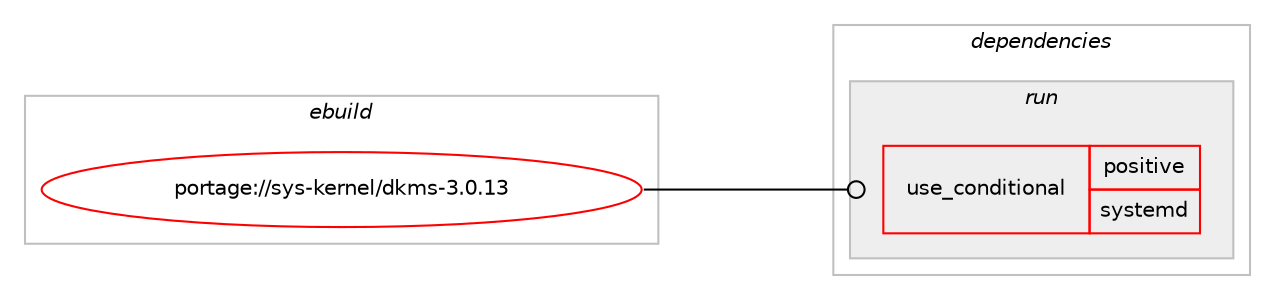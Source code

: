 digraph prolog {

# *************
# Graph options
# *************

newrank=true;
concentrate=true;
compound=true;
graph [rankdir=LR,fontname=Helvetica,fontsize=10,ranksep=1.5];#, ranksep=2.5, nodesep=0.2];
edge  [arrowhead=vee];
node  [fontname=Helvetica,fontsize=10];

# **********
# The ebuild
# **********

subgraph cluster_leftcol {
color=gray;
rank=same;
label=<<i>ebuild</i>>;
id [label="portage://sys-kernel/dkms-3.0.13", color=red, width=4, href="../sys-kernel/dkms-3.0.13.svg"];
}

# ****************
# The dependencies
# ****************

subgraph cluster_midcol {
color=gray;
label=<<i>dependencies</i>>;
subgraph cluster_compile {
fillcolor="#eeeeee";
style=filled;
label=<<i>compile</i>>;
}
subgraph cluster_compileandrun {
fillcolor="#eeeeee";
style=filled;
label=<<i>compile and run</i>>;
}
subgraph cluster_run {
fillcolor="#eeeeee";
style=filled;
label=<<i>run</i>>;
subgraph cond113946 {
dependency219659 [label=<<TABLE BORDER="0" CELLBORDER="1" CELLSPACING="0" CELLPADDING="4"><TR><TD ROWSPAN="3" CELLPADDING="10">use_conditional</TD></TR><TR><TD>positive</TD></TR><TR><TD>systemd</TD></TR></TABLE>>, shape=none, color=red];
# *** BEGIN UNKNOWN DEPENDENCY TYPE (TODO) ***
# dependency219659 -> package_dependency(portage://sys-kernel/dkms-3.0.13,run,no,sys-apps,systemd,none,[,,],[],[])
# *** END UNKNOWN DEPENDENCY TYPE (TODO) ***

}
id:e -> dependency219659:w [weight=20,style="solid",arrowhead="odot"];
# *** BEGIN UNKNOWN DEPENDENCY TYPE (TODO) ***
# id -> package_dependency(portage://sys-kernel/dkms-3.0.13,run,no,sys-apps,kmod,none,[,,],[],[])
# *** END UNKNOWN DEPENDENCY TYPE (TODO) ***

# *** BEGIN UNKNOWN DEPENDENCY TYPE (TODO) ***
# id -> package_dependency(portage://sys-kernel/dkms-3.0.13,run,no,virtual,linux-sources,none,[,,],[],[])
# *** END UNKNOWN DEPENDENCY TYPE (TODO) ***

}
}

# **************
# The candidates
# **************

subgraph cluster_choices {
rank=same;
color=gray;
label=<<i>candidates</i>>;

}

}

